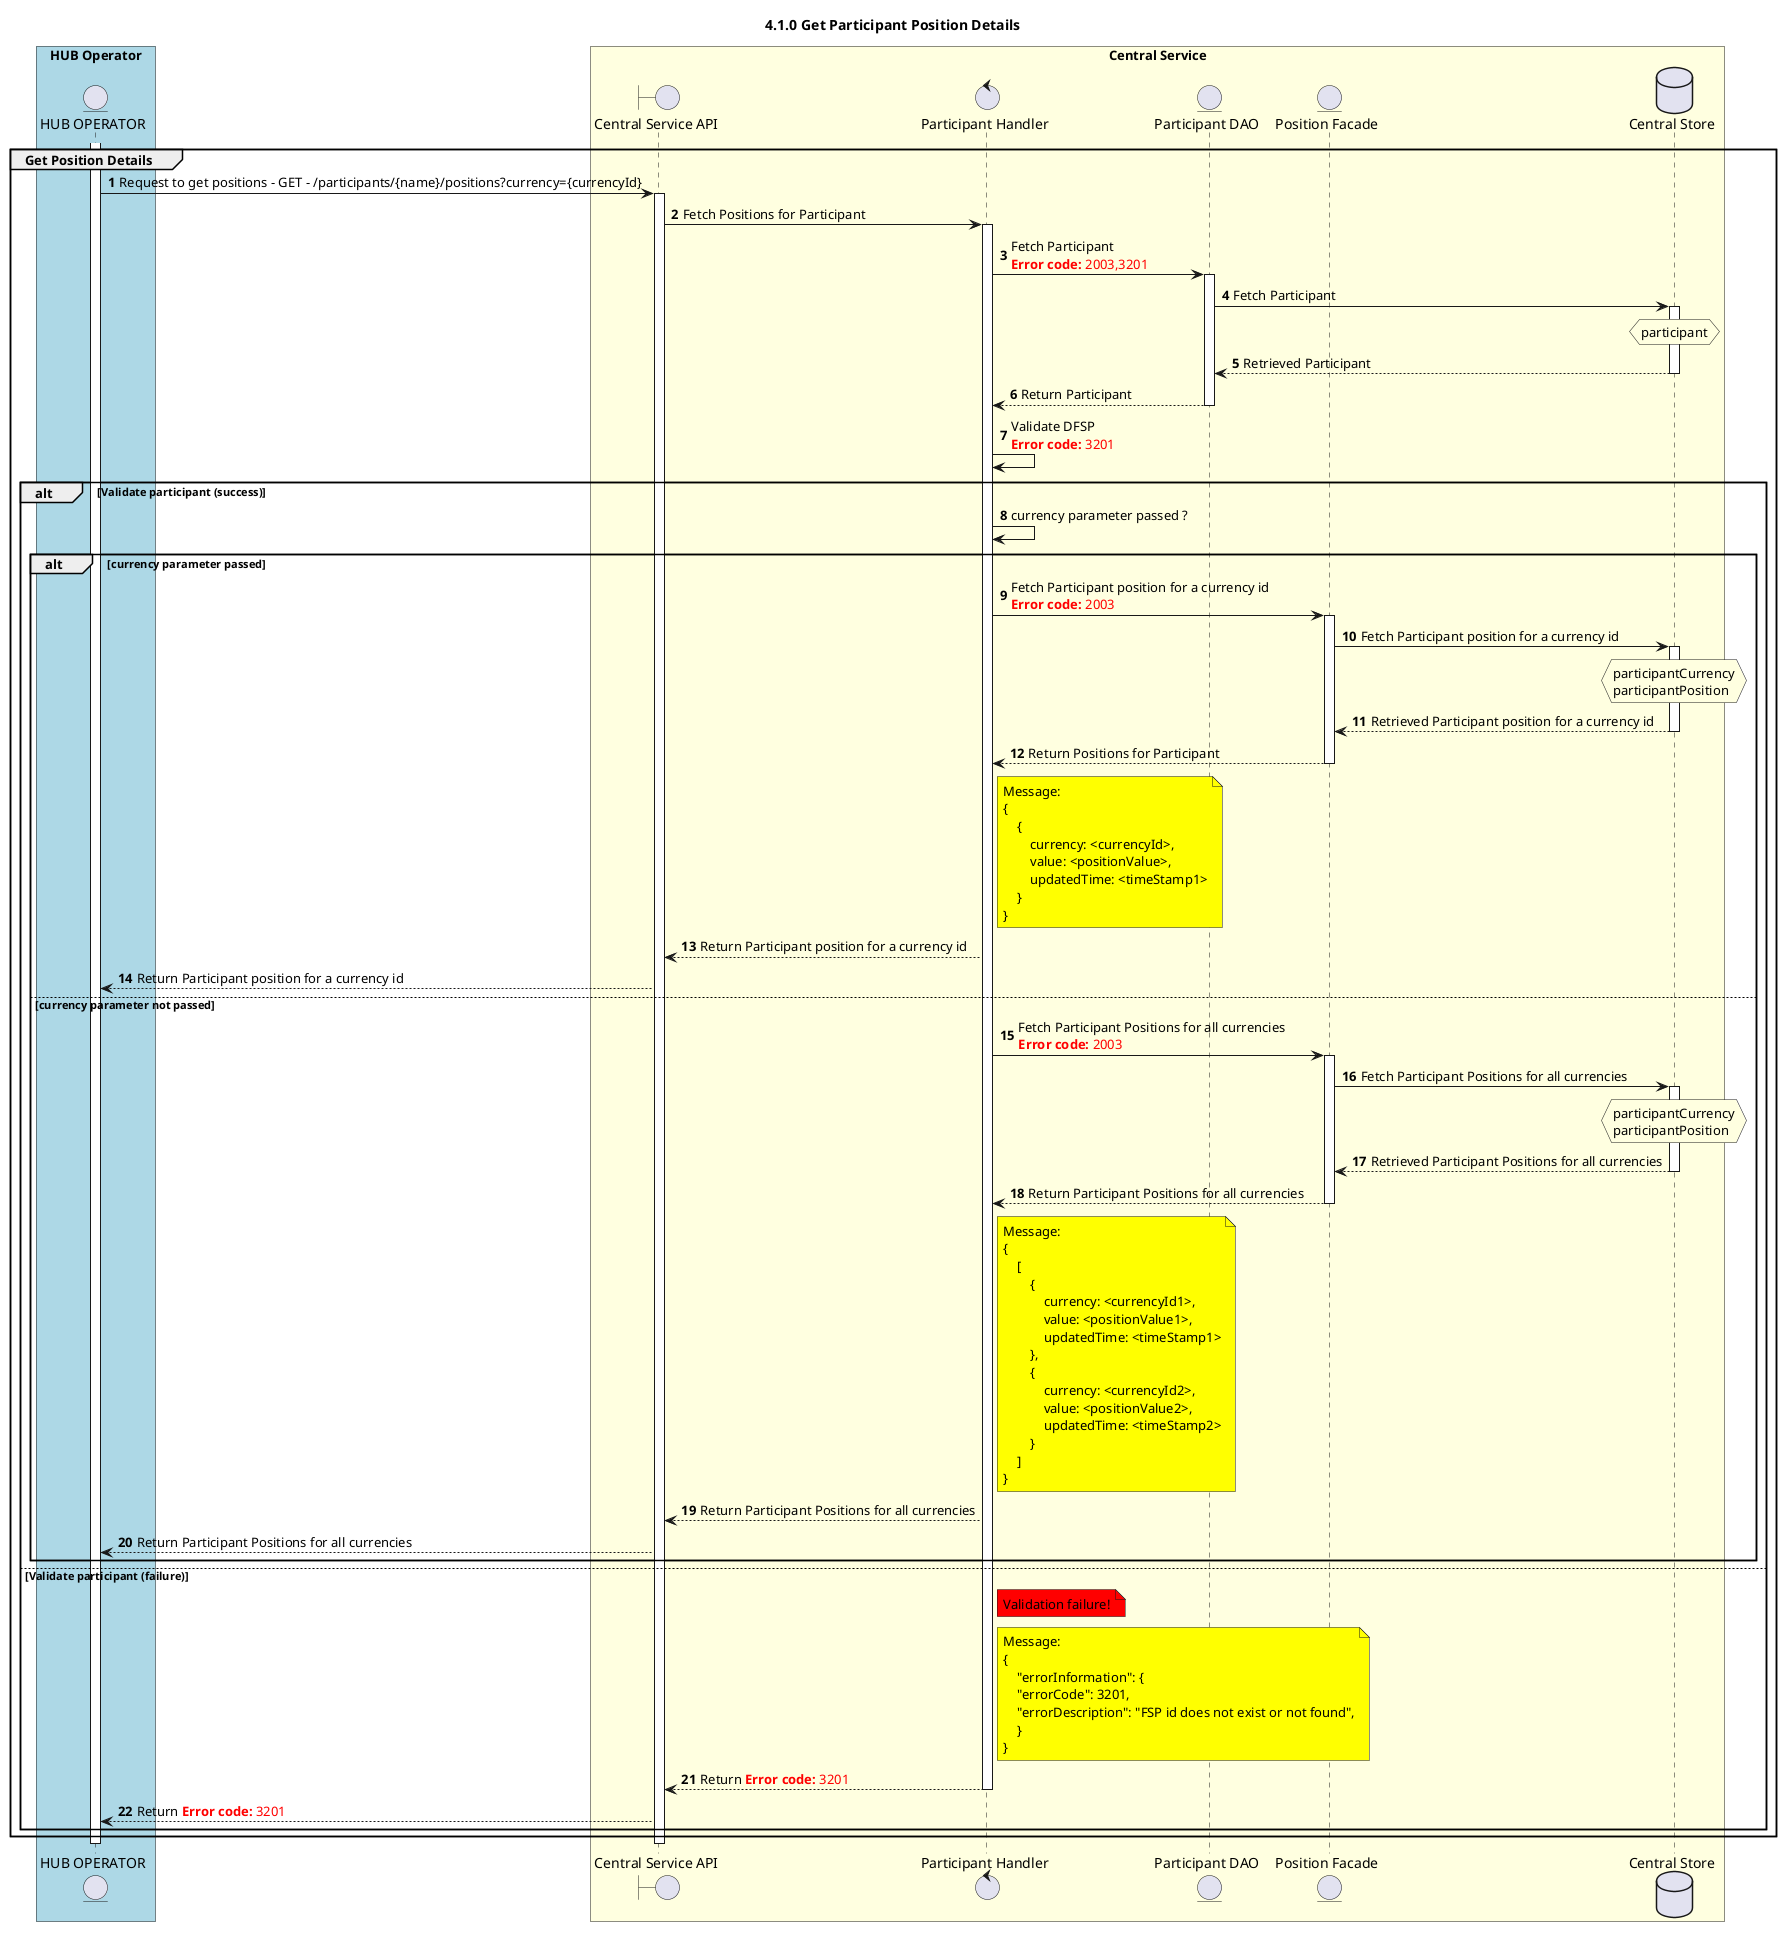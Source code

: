 /'*****
 License
 --------------
 Copyright © 2017 Bill & Melinda Gates Foundation
 The Mojaloop files are made available by the Bill & Melinda Gates Foundation under the Apache License, Version 2.0 (the "License") and you may not use these files except in compliance with the License. You may obtain a copy of the License at
 http://www.apache.org/licenses/LICENSE-2.0
 Unless required by applicable law or agreed to in writing, the Mojaloop files are distributed on an "AS IS" BASIS, WITHOUT WARRANTIES OR CONDITIONS OF ANY KIND, either express or implied. See the License for the specific language governing permissions and limitations under the License.
 Contributors
 --------------
 This is the official list of the Mojaloop project contributors for this file.
 Names of the original copyright holders (individuals or organizations)
 should be listed with a '*' in the first column. People who have
 contributed from an organization can be listed under the organization
 that actually holds the copyright for their contributions (see the
 Gates Foundation organization for an example). Those individuals should have
 their names indented and be marked with a '-'. Email address can be added
 optionally within square brackets <email>.
 * Gates Foundation
 - Name Surname <name.surname@gatesfoundation.com>

 * Shashikant Hirugade <shashikant.hirugade@modusbox.com>
 * Samuel Kummary <sam@modusbox.com>
 --------------
 ******'/

@startuml
' declate title
title 4.1.0 Get Participant Position Details

autonumber

' Actor Keys:
'   boundary - APIs/Interfaces, etc
'   collections - Kafka Topics
'   control - Kafka Consumers
'   entity - Database Access Objects
'   database - Database Persistance Store

' declare actors
entity "HUB OPERATOR" as OPERATOR
boundary "Central Service API" as CSAPI
control "Participant Handler" as PARTICIPANT_HANDLER
entity "Central Service API" as CSAPI
entity "Participant DAO" as PARTICIPANT_DAO
entity "Position Facade" as POSITION_DAO
database "Central Store" as DB
box "HUB Operator" #LightBlue
participant OPERATOR
end box

box "Central Service" #LightYellow
participant CSAPI
participant PARTICIPANT_HANDLER
participant PARTICIPANT_DAO
participant POSITION_DAO
participant DB
end box

' start flow

activate OPERATOR
group Get Position Details
    OPERATOR -> CSAPI: Request to get positions - GET - /participants/{name}/positions?currency={currencyId}
    activate CSAPI
    CSAPI -> PARTICIPANT_HANDLER: Fetch Positions for Participant
    activate PARTICIPANT_HANDLER
    PARTICIPANT_HANDLER ->PARTICIPANT_DAO: Fetch Participant \n<color #FF0000><b>Error code:</b> 2003,3201 </color>

    activate PARTICIPANT_DAO
    PARTICIPANT_DAO ->DB: Fetch Participant
    activate DB
    hnote over DB #lightyellow
        participant
    end note
    DB --> PARTICIPANT_DAO: Retrieved Participant
    deactivate DB
    PARTICIPANT_DAO -->PARTICIPANT_HANDLER: Return Participant
    deactivate PARTICIPANT_DAO
    PARTICIPANT_HANDLER ->PARTICIPANT_HANDLER: Validate DFSP \n<color #FF0000><b>Error code:</b> 3201</color>
    alt Validate participant (success)
        PARTICIPANT_HANDLER ->PARTICIPANT_HANDLER: currency parameter passed ?

        alt currency parameter passed

            PARTICIPANT_HANDLER ->POSITION_DAO: Fetch Participant position for a currency id\n<color #FF0000><b>Error code:</b> 2003 </color>
            activate POSITION_DAO
            POSITION_DAO ->DB: Fetch Participant position for a currency id
            activate DB
            hnote over DB #lightyellow
                participantCurrency
                participantPosition
            end note
            DB --> POSITION_DAO: Retrieved Participant position for a currency id
            deactivate DB
            POSITION_DAO -->PARTICIPANT_HANDLER: Return Positions for Participant
            deactivate POSITION_DAO
            note right of PARTICIPANT_HANDLER #yellow
                Message:
                {
                    {
                        currency: <currencyId>,
                        value: <positionValue>,
                        updatedTime: <timeStamp1>
                    }
                }
            end note
            PARTICIPANT_HANDLER -->CSAPI: Return Participant position for a currency id
            CSAPI -->OPERATOR: Return Participant position for a currency id
        else currency parameter not passed
            PARTICIPANT_HANDLER ->POSITION_DAO: Fetch Participant Positions for all currencies\n<color #FF0000><b>Error code:</b> 2003 </color>
            activate POSITION_DAO
            POSITION_DAO ->DB: Fetch Participant Positions for all currencies
            activate DB
            hnote over DB #lightyellow
                participantCurrency
                participantPosition
            end note
            DB --> POSITION_DAO: Retrieved Participant Positions for all currencies
            deactivate DB
            POSITION_DAO -->PARTICIPANT_HANDLER: Return Participant Positions for all currencies
            deactivate POSITION_DAO
            note right of PARTICIPANT_HANDLER #yellow
                Message:
                {
                    [
                        {
                            currency: <currencyId1>,
                            value: <positionValue1>,
                            updatedTime: <timeStamp1>
                        },
                        {
                            currency: <currencyId2>,
                            value: <positionValue2>,
                            updatedTime: <timeStamp2>
                        }
                    ]
                }
            end note
            PARTICIPANT_HANDLER -->CSAPI: Return Participant Positions for all currencies
            CSAPI -->OPERATOR: Return Participant Positions for all currencies
        end
    else Validate participant (failure)
        note right of PARTICIPANT_HANDLER #red: Validation failure!
        activate PARTICIPANT_HANDLER
        note right of PARTICIPANT_HANDLER #yellow
            Message:
            {
                "errorInformation": {
                "errorCode": 3201,
                "errorDescription": "FSP id does not exist or not found",
                }
            }
        end note
        PARTICIPANT_HANDLER -->CSAPI: Return <color #FF0000><b>Error code:</b> 3201</color>
        deactivate PARTICIPANT_HANDLER
        CSAPI -->OPERATOR: Return <color #FF0000><b>Error code:</b> 3201</color>
    end

end

deactivate CSAPI
deactivate OPERATOR

@enduml
